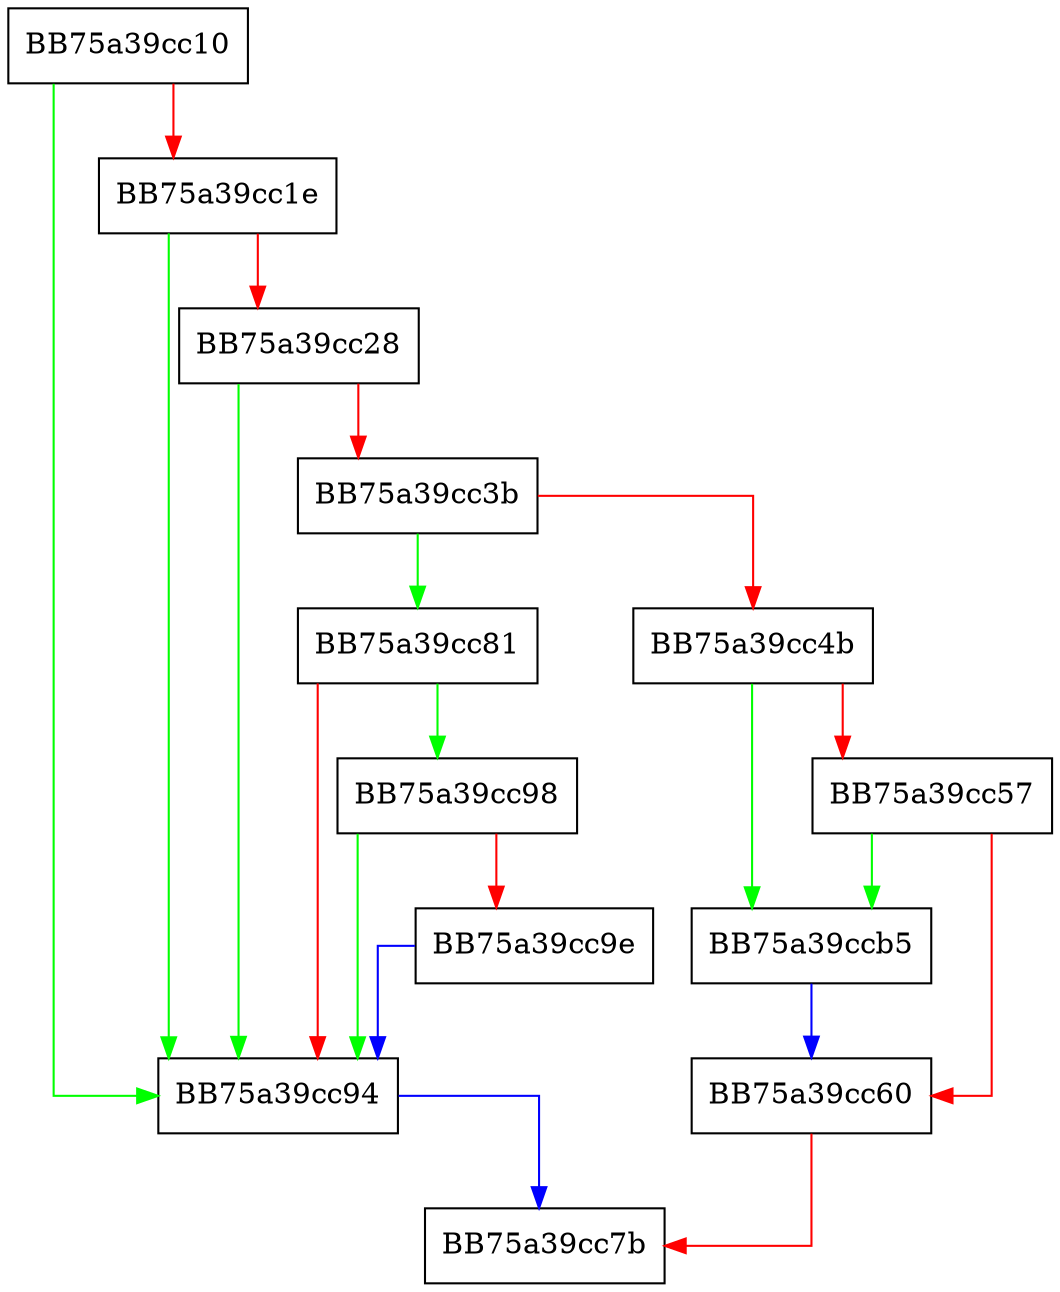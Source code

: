 digraph VFS_QueueModifiedVFOs {
  node [shape="box"];
  graph [splines=ortho];
  BB75a39cc10 -> BB75a39cc94 [color="green"];
  BB75a39cc10 -> BB75a39cc1e [color="red"];
  BB75a39cc1e -> BB75a39cc94 [color="green"];
  BB75a39cc1e -> BB75a39cc28 [color="red"];
  BB75a39cc28 -> BB75a39cc94 [color="green"];
  BB75a39cc28 -> BB75a39cc3b [color="red"];
  BB75a39cc3b -> BB75a39cc81 [color="green"];
  BB75a39cc3b -> BB75a39cc4b [color="red"];
  BB75a39cc4b -> BB75a39ccb5 [color="green"];
  BB75a39cc4b -> BB75a39cc57 [color="red"];
  BB75a39cc57 -> BB75a39ccb5 [color="green"];
  BB75a39cc57 -> BB75a39cc60 [color="red"];
  BB75a39cc60 -> BB75a39cc7b [color="red"];
  BB75a39cc81 -> BB75a39cc98 [color="green"];
  BB75a39cc81 -> BB75a39cc94 [color="red"];
  BB75a39cc94 -> BB75a39cc7b [color="blue"];
  BB75a39cc98 -> BB75a39cc94 [color="green"];
  BB75a39cc98 -> BB75a39cc9e [color="red"];
  BB75a39cc9e -> BB75a39cc94 [color="blue"];
  BB75a39ccb5 -> BB75a39cc60 [color="blue"];
}